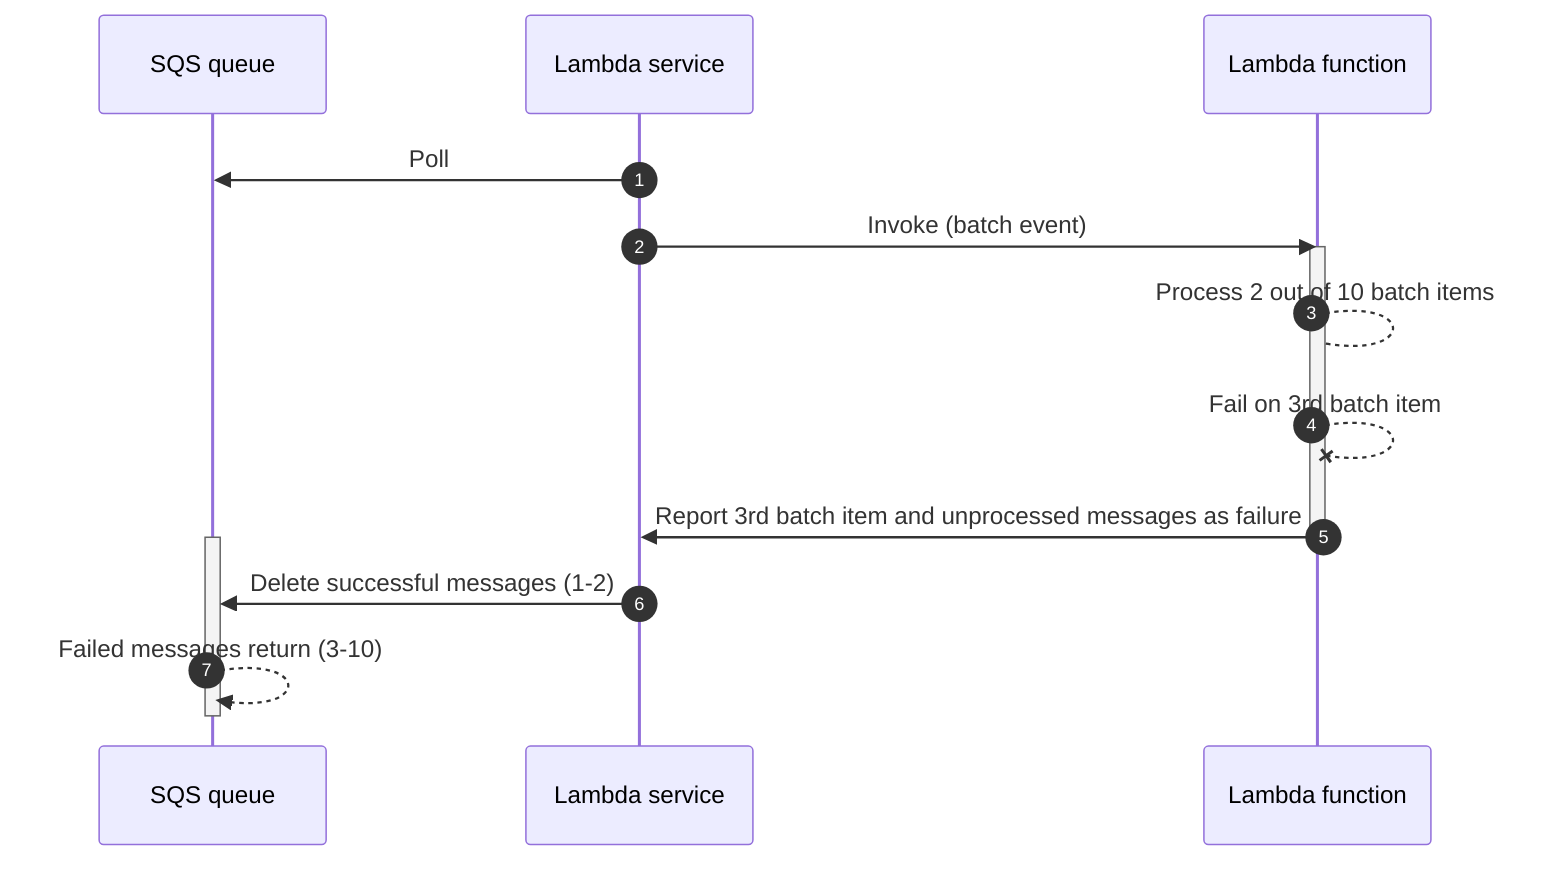 sequenceDiagram
    autonumber
    participant SQS queue
    participant Lambda service
    participant Lambda function
    Lambda service->>SQS queue: Poll
    Lambda service->>Lambda function: Invoke (batch event)
    activate Lambda function
    Lambda function-->Lambda function: Process 2 out of 10 batch items
    Lambda function--xLambda function: Fail on 3rd batch item
    Lambda function->>Lambda service: Report 3rd batch item and unprocessed messages as failure
    deactivate Lambda function
    activate SQS queue
    Lambda service->>SQS queue: Delete successful messages (1-2)
    SQS queue-->>SQS queue: Failed messages return (3-10)
    deactivate SQS queue